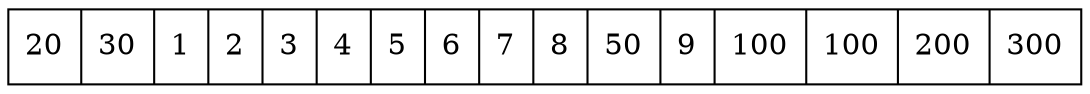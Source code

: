 digraph G{ node [shape = record ];
 rankdir=LR;X[label="{ 20|30|1|2|3|4|5|6|7|8|50|9|100|100|200|300}"]}
